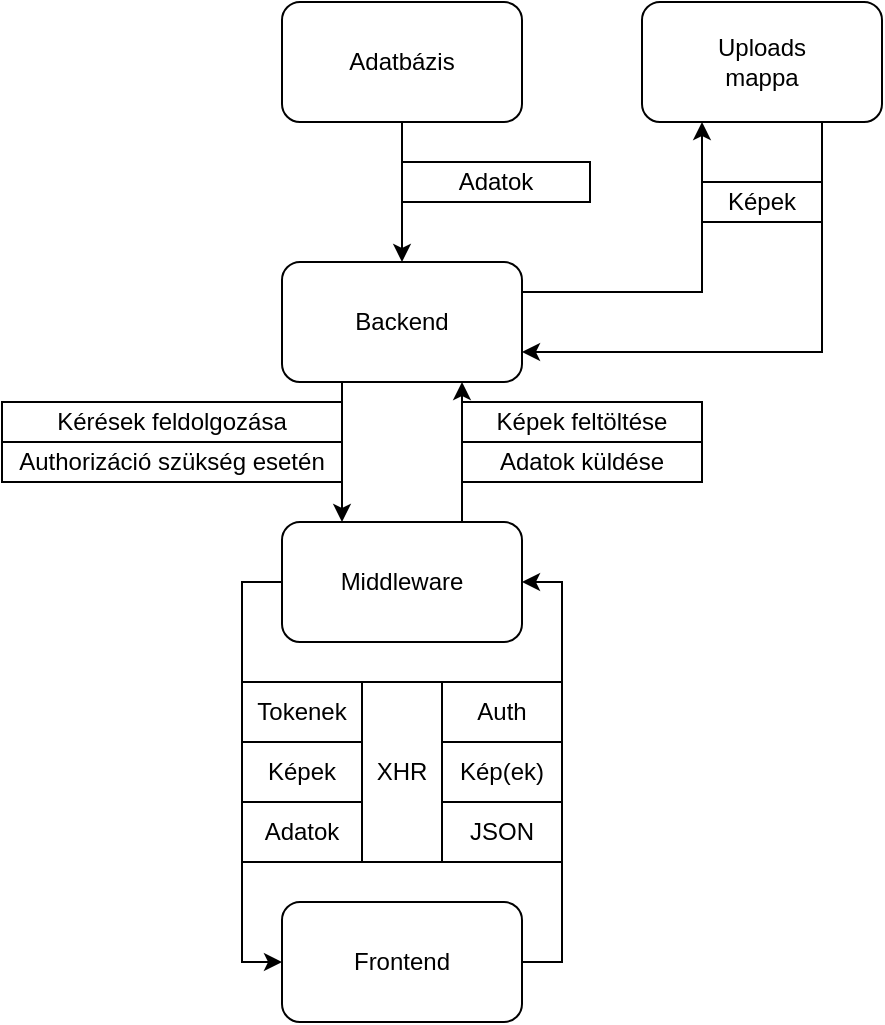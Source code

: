 <mxfile version="21.1.8" type="device">
  <diagram name="1 oldal" id="mpz2fRs6T4rLCOVTgz9_">
    <mxGraphModel dx="1434" dy="782" grid="1" gridSize="10" guides="1" tooltips="1" connect="1" arrows="1" fold="1" page="1" pageScale="1" pageWidth="827" pageHeight="1169" math="0" shadow="0">
      <root>
        <mxCell id="0" />
        <mxCell id="1" parent="0" />
        <mxCell id="gnTz5vcP0z02s9mJUBKi-20" style="edgeStyle=orthogonalEdgeStyle;rounded=0;orthogonalLoop=1;jettySize=auto;html=1;exitX=0.25;exitY=1;exitDx=0;exitDy=0;entryX=0.25;entryY=0;entryDx=0;entryDy=0;" edge="1" parent="1" source="gnTz5vcP0z02s9mJUBKi-1" target="gnTz5vcP0z02s9mJUBKi-3">
          <mxGeometry relative="1" as="geometry" />
        </mxCell>
        <mxCell id="gnTz5vcP0z02s9mJUBKi-24" style="edgeStyle=orthogonalEdgeStyle;rounded=0;orthogonalLoop=1;jettySize=auto;html=1;exitX=1;exitY=0.25;exitDx=0;exitDy=0;entryX=0.25;entryY=1;entryDx=0;entryDy=0;" edge="1" parent="1" source="gnTz5vcP0z02s9mJUBKi-1" target="gnTz5vcP0z02s9mJUBKi-23">
          <mxGeometry relative="1" as="geometry" />
        </mxCell>
        <mxCell id="gnTz5vcP0z02s9mJUBKi-1" value="&lt;div&gt;Backend&lt;/div&gt;" style="rounded=1;whiteSpace=wrap;html=1;" vertex="1" parent="1">
          <mxGeometry x="220" y="130" width="120" height="60" as="geometry" />
        </mxCell>
        <mxCell id="gnTz5vcP0z02s9mJUBKi-15" style="edgeStyle=orthogonalEdgeStyle;rounded=0;orthogonalLoop=1;jettySize=auto;html=1;exitX=1;exitY=0.5;exitDx=0;exitDy=0;entryX=1;entryY=0.5;entryDx=0;entryDy=0;" edge="1" parent="1" source="gnTz5vcP0z02s9mJUBKi-2" target="gnTz5vcP0z02s9mJUBKi-3">
          <mxGeometry relative="1" as="geometry" />
        </mxCell>
        <mxCell id="gnTz5vcP0z02s9mJUBKi-2" value="&lt;div&gt;Frontend&lt;/div&gt;" style="rounded=1;whiteSpace=wrap;html=1;" vertex="1" parent="1">
          <mxGeometry x="220" y="450" width="120" height="60" as="geometry" />
        </mxCell>
        <mxCell id="gnTz5vcP0z02s9mJUBKi-9" style="edgeStyle=orthogonalEdgeStyle;rounded=0;orthogonalLoop=1;jettySize=auto;html=1;exitX=0;exitY=0.5;exitDx=0;exitDy=0;entryX=0;entryY=0.5;entryDx=0;entryDy=0;" edge="1" parent="1" source="gnTz5vcP0z02s9mJUBKi-3" target="gnTz5vcP0z02s9mJUBKi-2">
          <mxGeometry relative="1" as="geometry" />
        </mxCell>
        <mxCell id="gnTz5vcP0z02s9mJUBKi-21" style="edgeStyle=orthogonalEdgeStyle;rounded=0;orthogonalLoop=1;jettySize=auto;html=1;exitX=0.75;exitY=0;exitDx=0;exitDy=0;entryX=0.75;entryY=1;entryDx=0;entryDy=0;" edge="1" parent="1" source="gnTz5vcP0z02s9mJUBKi-3" target="gnTz5vcP0z02s9mJUBKi-1">
          <mxGeometry relative="1" as="geometry" />
        </mxCell>
        <mxCell id="gnTz5vcP0z02s9mJUBKi-3" value="Middleware" style="rounded=1;whiteSpace=wrap;html=1;" vertex="1" parent="1">
          <mxGeometry x="220" y="260" width="120" height="60" as="geometry" />
        </mxCell>
        <mxCell id="gnTz5vcP0z02s9mJUBKi-5" style="edgeStyle=orthogonalEdgeStyle;rounded=0;orthogonalLoop=1;jettySize=auto;html=1;exitX=0.5;exitY=1;exitDx=0;exitDy=0;entryX=0.5;entryY=0;entryDx=0;entryDy=0;" edge="1" parent="1" source="gnTz5vcP0z02s9mJUBKi-4" target="gnTz5vcP0z02s9mJUBKi-1">
          <mxGeometry relative="1" as="geometry" />
        </mxCell>
        <mxCell id="gnTz5vcP0z02s9mJUBKi-4" value="Adatbázis" style="rounded=1;whiteSpace=wrap;html=1;" vertex="1" parent="1">
          <mxGeometry x="220" width="120" height="60" as="geometry" />
        </mxCell>
        <mxCell id="gnTz5vcP0z02s9mJUBKi-12" value="Tokenek" style="rounded=0;whiteSpace=wrap;html=1;" vertex="1" parent="1">
          <mxGeometry x="200" y="340" width="60" height="30" as="geometry" />
        </mxCell>
        <mxCell id="gnTz5vcP0z02s9mJUBKi-13" value="Adatok" style="rounded=0;whiteSpace=wrap;html=1;" vertex="1" parent="1">
          <mxGeometry x="200" y="400" width="60" height="30" as="geometry" />
        </mxCell>
        <mxCell id="gnTz5vcP0z02s9mJUBKi-14" value="Képek" style="rounded=0;whiteSpace=wrap;html=1;" vertex="1" parent="1">
          <mxGeometry x="200" y="370" width="60" height="30" as="geometry" />
        </mxCell>
        <mxCell id="gnTz5vcP0z02s9mJUBKi-16" value="Auth" style="rounded=0;whiteSpace=wrap;html=1;" vertex="1" parent="1">
          <mxGeometry x="300" y="340" width="60" height="30" as="geometry" />
        </mxCell>
        <mxCell id="gnTz5vcP0z02s9mJUBKi-17" value="JSON" style="rounded=0;whiteSpace=wrap;html=1;" vertex="1" parent="1">
          <mxGeometry x="300" y="400" width="60" height="30" as="geometry" />
        </mxCell>
        <mxCell id="gnTz5vcP0z02s9mJUBKi-18" value="Kép(ek)" style="rounded=0;whiteSpace=wrap;html=1;" vertex="1" parent="1">
          <mxGeometry x="300" y="370" width="60" height="30" as="geometry" />
        </mxCell>
        <mxCell id="gnTz5vcP0z02s9mJUBKi-25" style="edgeStyle=orthogonalEdgeStyle;rounded=0;orthogonalLoop=1;jettySize=auto;html=1;exitX=0.75;exitY=1;exitDx=0;exitDy=0;entryX=1;entryY=0.75;entryDx=0;entryDy=0;" edge="1" parent="1" source="gnTz5vcP0z02s9mJUBKi-23" target="gnTz5vcP0z02s9mJUBKi-1">
          <mxGeometry relative="1" as="geometry" />
        </mxCell>
        <mxCell id="gnTz5vcP0z02s9mJUBKi-23" value="&lt;div&gt;Uploads&lt;/div&gt;&lt;div&gt;mappa&lt;br&gt;&lt;/div&gt;" style="rounded=1;whiteSpace=wrap;html=1;" vertex="1" parent="1">
          <mxGeometry x="400" width="120" height="60" as="geometry" />
        </mxCell>
        <mxCell id="gnTz5vcP0z02s9mJUBKi-26" value="Képek" style="rounded=0;whiteSpace=wrap;html=1;" vertex="1" parent="1">
          <mxGeometry x="430" y="90" width="60" height="20" as="geometry" />
        </mxCell>
        <mxCell id="gnTz5vcP0z02s9mJUBKi-27" value="Adatok" style="rounded=0;whiteSpace=wrap;html=1;" vertex="1" parent="1">
          <mxGeometry x="280" y="80" width="94" height="20" as="geometry" />
        </mxCell>
        <mxCell id="gnTz5vcP0z02s9mJUBKi-28" value="Kérések feldolgozása" style="rounded=0;whiteSpace=wrap;html=1;" vertex="1" parent="1">
          <mxGeometry x="80" y="200" width="170" height="20" as="geometry" />
        </mxCell>
        <mxCell id="gnTz5vcP0z02s9mJUBKi-29" value="Authorizáció szükség esetén" style="rounded=0;whiteSpace=wrap;html=1;" vertex="1" parent="1">
          <mxGeometry x="80" y="220" width="170" height="20" as="geometry" />
        </mxCell>
        <mxCell id="gnTz5vcP0z02s9mJUBKi-30" value="Képek feltöltése" style="rounded=0;whiteSpace=wrap;html=1;" vertex="1" parent="1">
          <mxGeometry x="310" y="200" width="120" height="20" as="geometry" />
        </mxCell>
        <mxCell id="gnTz5vcP0z02s9mJUBKi-31" value="Adatok küldése" style="rounded=0;whiteSpace=wrap;html=1;" vertex="1" parent="1">
          <mxGeometry x="310" y="220" width="120" height="20" as="geometry" />
        </mxCell>
        <mxCell id="gnTz5vcP0z02s9mJUBKi-32" value="XHR" style="rounded=0;whiteSpace=wrap;html=1;" vertex="1" parent="1">
          <mxGeometry x="260" y="340" width="40" height="90" as="geometry" />
        </mxCell>
      </root>
    </mxGraphModel>
  </diagram>
</mxfile>
